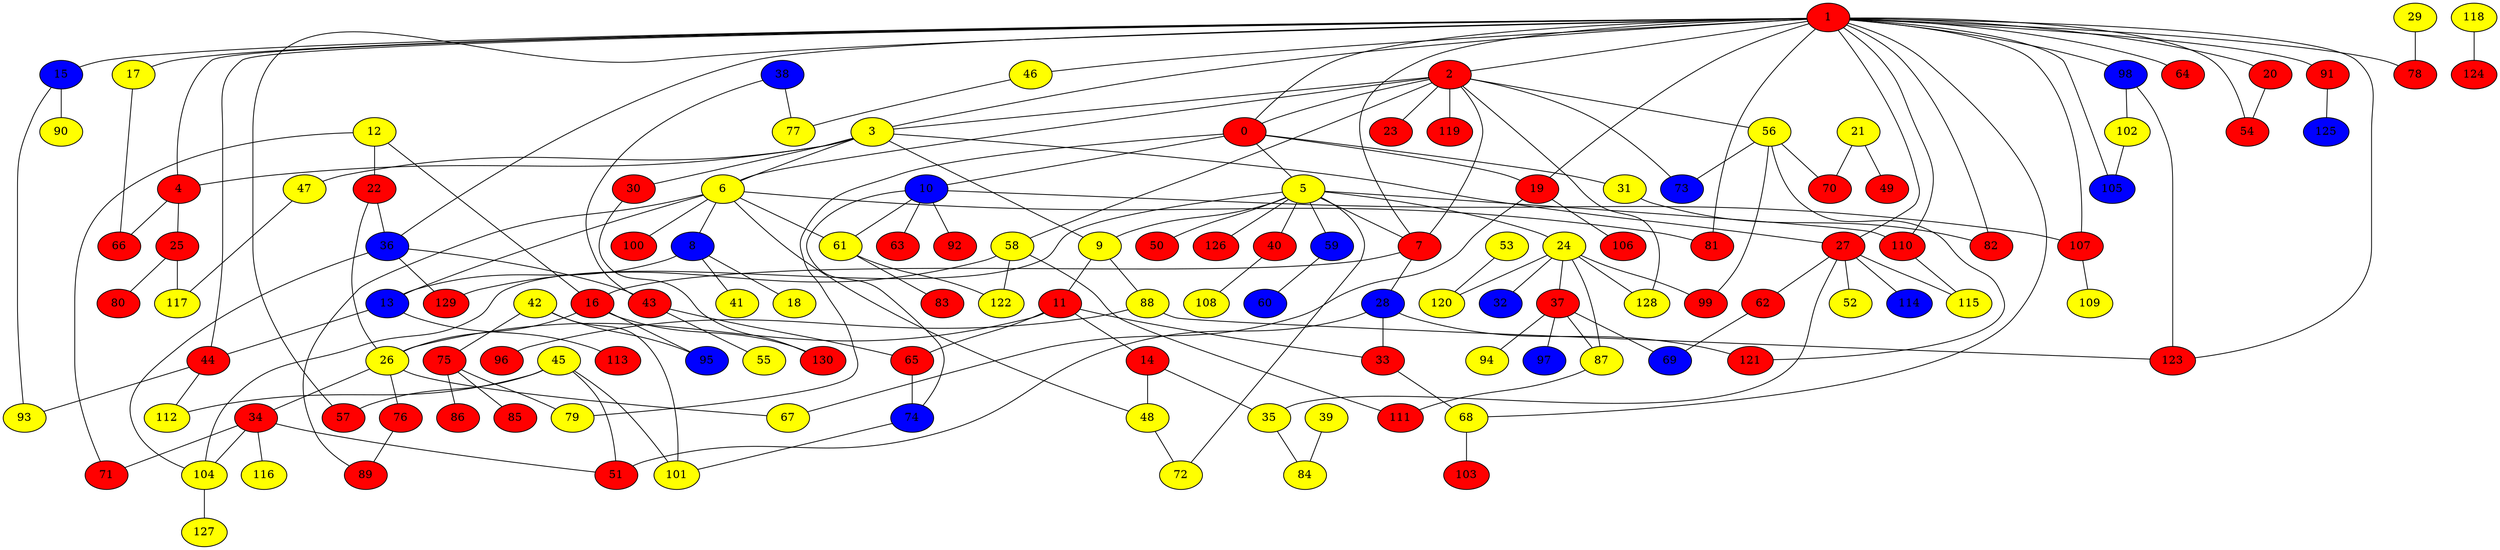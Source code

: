 graph {
0 [style = filled fillcolor = red];
1 [style = filled fillcolor = red];
2 [style = filled fillcolor = red];
3 [style = filled fillcolor = yellow];
4 [style = filled fillcolor = red];
5 [style = filled fillcolor = yellow];
6 [style = filled fillcolor = yellow];
7 [style = filled fillcolor = red];
8 [style = filled fillcolor = blue];
9 [style = filled fillcolor = yellow];
10 [style = filled fillcolor = blue];
11 [style = filled fillcolor = red];
12 [style = filled fillcolor = yellow];
13 [style = filled fillcolor = blue];
14 [style = filled fillcolor = red];
15 [style = filled fillcolor = blue];
16 [style = filled fillcolor = red];
17 [style = filled fillcolor = yellow];
18 [style = filled fillcolor = yellow];
19 [style = filled fillcolor = red];
20 [style = filled fillcolor = red];
21 [style = filled fillcolor = yellow];
22 [style = filled fillcolor = red];
23 [style = filled fillcolor = red];
24 [style = filled fillcolor = yellow];
25 [style = filled fillcolor = red];
26 [style = filled fillcolor = yellow];
27 [style = filled fillcolor = red];
28 [style = filled fillcolor = blue];
29 [style = filled fillcolor = yellow];
30 [style = filled fillcolor = red];
31 [style = filled fillcolor = yellow];
32 [style = filled fillcolor = blue];
33 [style = filled fillcolor = red];
34 [style = filled fillcolor = red];
35 [style = filled fillcolor = yellow];
36 [style = filled fillcolor = blue];
37 [style = filled fillcolor = red];
38 [style = filled fillcolor = blue];
39 [style = filled fillcolor = yellow];
40 [style = filled fillcolor = red];
41 [style = filled fillcolor = yellow];
42 [style = filled fillcolor = yellow];
43 [style = filled fillcolor = red];
44 [style = filled fillcolor = red];
45 [style = filled fillcolor = yellow];
46 [style = filled fillcolor = yellow];
47 [style = filled fillcolor = yellow];
48 [style = filled fillcolor = yellow];
49 [style = filled fillcolor = red];
50 [style = filled fillcolor = red];
51 [style = filled fillcolor = red];
52 [style = filled fillcolor = yellow];
53 [style = filled fillcolor = yellow];
54 [style = filled fillcolor = red];
55 [style = filled fillcolor = yellow];
56 [style = filled fillcolor = yellow];
57 [style = filled fillcolor = red];
58 [style = filled fillcolor = yellow];
59 [style = filled fillcolor = blue];
60 [style = filled fillcolor = blue];
61 [style = filled fillcolor = yellow];
62 [style = filled fillcolor = red];
63 [style = filled fillcolor = red];
64 [style = filled fillcolor = red];
65 [style = filled fillcolor = red];
66 [style = filled fillcolor = red];
67 [style = filled fillcolor = yellow];
68 [style = filled fillcolor = yellow];
69 [style = filled fillcolor = blue];
70 [style = filled fillcolor = red];
71 [style = filled fillcolor = red];
72 [style = filled fillcolor = yellow];
73 [style = filled fillcolor = blue];
74 [style = filled fillcolor = blue];
75 [style = filled fillcolor = red];
76 [style = filled fillcolor = red];
77 [style = filled fillcolor = yellow];
78 [style = filled fillcolor = red];
79 [style = filled fillcolor = yellow];
80 [style = filled fillcolor = red];
81 [style = filled fillcolor = red];
82 [style = filled fillcolor = red];
83 [style = filled fillcolor = red];
84 [style = filled fillcolor = yellow];
85 [style = filled fillcolor = red];
86 [style = filled fillcolor = red];
87 [style = filled fillcolor = yellow];
88 [style = filled fillcolor = yellow];
89 [style = filled fillcolor = red];
90 [style = filled fillcolor = yellow];
91 [style = filled fillcolor = red];
92 [style = filled fillcolor = red];
93 [style = filled fillcolor = yellow];
94 [style = filled fillcolor = yellow];
95 [style = filled fillcolor = blue];
96 [style = filled fillcolor = red];
97 [style = filled fillcolor = blue];
98 [style = filled fillcolor = blue];
99 [style = filled fillcolor = red];
100 [style = filled fillcolor = red];
101 [style = filled fillcolor = yellow];
102 [style = filled fillcolor = yellow];
103 [style = filled fillcolor = red];
104 [style = filled fillcolor = yellow];
105 [style = filled fillcolor = blue];
106 [style = filled fillcolor = red];
107 [style = filled fillcolor = red];
108 [style = filled fillcolor = yellow];
109 [style = filled fillcolor = yellow];
110 [style = filled fillcolor = red];
111 [style = filled fillcolor = red];
112 [style = filled fillcolor = yellow];
113 [style = filled fillcolor = red];
114 [style = filled fillcolor = blue];
115 [style = filled fillcolor = yellow];
116 [style = filled fillcolor = yellow];
117 [style = filled fillcolor = yellow];
118 [style = filled fillcolor = yellow];
119 [style = filled fillcolor = red];
120 [style = filled fillcolor = yellow];
121 [style = filled fillcolor = red];
122 [style = filled fillcolor = yellow];
123 [style = filled fillcolor = red];
124 [style = filled fillcolor = red];
125 [style = filled fillcolor = blue];
126 [style = filled fillcolor = red];
127 [style = filled fillcolor = yellow];
128 [style = filled fillcolor = yellow];
129 [style = filled fillcolor = red];
130 [style = filled fillcolor = red];
1 -- 4;
1 -- 3;
1 -- 0;
1 -- 2;
1 -- 7;
1 -- 15;
1 -- 17;
1 -- 19;
1 -- 20;
1 -- 27;
1 -- 36;
1 -- 44;
1 -- 46;
1 -- 54;
1 -- 57;
1 -- 64;
1 -- 68;
1 -- 78;
1 -- 81;
1 -- 82;
1 -- 91;
1 -- 98;
1 -- 105;
1 -- 107;
1 -- 110;
1 -- 123;
2 -- 0;
2 -- 3;
2 -- 6;
2 -- 7;
2 -- 23;
2 -- 56;
2 -- 58;
2 -- 73;
2 -- 119;
2 -- 128;
0 -- 5;
0 -- 10;
0 -- 19;
0 -- 31;
0 -- 79;
3 -- 4;
3 -- 6;
3 -- 9;
3 -- 27;
3 -- 30;
3 -- 47;
4 -- 25;
4 -- 66;
5 -- 7;
5 -- 9;
5 -- 24;
5 -- 40;
5 -- 50;
5 -- 59;
5 -- 72;
5 -- 104;
5 -- 110;
5 -- 126;
6 -- 8;
6 -- 13;
6 -- 48;
6 -- 61;
6 -- 81;
6 -- 89;
6 -- 100;
7 -- 16;
7 -- 28;
8 -- 13;
8 -- 18;
8 -- 41;
9 -- 11;
9 -- 88;
10 -- 61;
10 -- 63;
10 -- 74;
10 -- 92;
10 -- 107;
11 -- 14;
11 -- 26;
11 -- 33;
11 -- 65;
12 -- 16;
12 -- 22;
12 -- 71;
13 -- 44;
13 -- 113;
14 -- 35;
14 -- 48;
15 -- 90;
15 -- 93;
16 -- 26;
16 -- 95;
16 -- 130;
17 -- 66;
19 -- 67;
19 -- 106;
20 -- 54;
21 -- 49;
21 -- 70;
22 -- 26;
22 -- 36;
24 -- 32;
24 -- 37;
24 -- 87;
24 -- 99;
24 -- 120;
24 -- 128;
25 -- 80;
25 -- 117;
26 -- 34;
26 -- 67;
26 -- 76;
27 -- 35;
27 -- 52;
27 -- 62;
27 -- 114;
27 -- 115;
28 -- 33;
28 -- 51;
28 -- 121;
29 -- 78;
30 -- 130;
31 -- 82;
33 -- 68;
34 -- 51;
34 -- 71;
34 -- 104;
34 -- 116;
35 -- 84;
36 -- 43;
36 -- 104;
36 -- 129;
37 -- 69;
37 -- 87;
37 -- 94;
37 -- 97;
38 -- 43;
38 -- 77;
39 -- 84;
40 -- 108;
42 -- 75;
42 -- 95;
42 -- 101;
43 -- 55;
43 -- 65;
44 -- 93;
44 -- 112;
45 -- 51;
45 -- 57;
45 -- 101;
45 -- 112;
46 -- 77;
47 -- 117;
48 -- 72;
53 -- 120;
56 -- 70;
56 -- 73;
56 -- 99;
56 -- 121;
58 -- 111;
58 -- 122;
58 -- 129;
59 -- 60;
61 -- 83;
61 -- 122;
62 -- 69;
65 -- 74;
68 -- 103;
74 -- 101;
75 -- 79;
75 -- 85;
75 -- 86;
76 -- 89;
87 -- 111;
88 -- 96;
88 -- 123;
91 -- 125;
98 -- 102;
98 -- 123;
102 -- 105;
104 -- 127;
107 -- 109;
110 -- 115;
118 -- 124;
}
